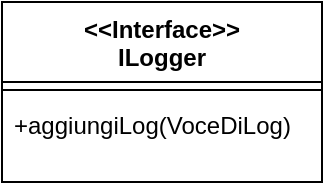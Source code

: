 <mxfile version="21.3.4" type="github">
  <diagram name="Page-1" id="nBlXPvtEvKySL4JXP5dd">
    <mxGraphModel dx="1355" dy="795" grid="1" gridSize="10" guides="1" tooltips="1" connect="1" arrows="1" fold="1" page="1" pageScale="1" pageWidth="827" pageHeight="1169" math="0" shadow="0">
      <root>
        <mxCell id="0" />
        <mxCell id="1" parent="0" />
        <mxCell id="z4WN6smfYebxxNH55LHP-1" value="&amp;lt;&amp;lt;Interface&amp;gt;&amp;gt;&lt;br&gt;ILogger" style="swimlane;fontStyle=1;align=center;verticalAlign=top;childLayout=stackLayout;horizontal=1;startSize=40;horizontalStack=0;resizeParent=1;resizeParentMax=0;resizeLast=0;collapsible=1;marginBottom=0;whiteSpace=wrap;html=1;" vertex="1" parent="1">
          <mxGeometry x="360" y="230" width="160" height="90" as="geometry" />
        </mxCell>
        <mxCell id="z4WN6smfYebxxNH55LHP-2" value="" style="line;strokeWidth=1;fillColor=none;align=left;verticalAlign=middle;spacingTop=-1;spacingLeft=3;spacingRight=3;rotatable=0;labelPosition=right;points=[];portConstraint=eastwest;strokeColor=inherit;" vertex="1" parent="z4WN6smfYebxxNH55LHP-1">
          <mxGeometry y="40" width="160" height="8" as="geometry" />
        </mxCell>
        <mxCell id="z4WN6smfYebxxNH55LHP-3" value="+aggiungiLog(VoceDiLog)" style="text;strokeColor=none;fillColor=none;align=left;verticalAlign=top;spacingLeft=4;spacingRight=4;overflow=hidden;rotatable=0;points=[[0,0.5],[1,0.5]];portConstraint=eastwest;whiteSpace=wrap;html=1;" vertex="1" parent="z4WN6smfYebxxNH55LHP-1">
          <mxGeometry y="48" width="160" height="42" as="geometry" />
        </mxCell>
      </root>
    </mxGraphModel>
  </diagram>
</mxfile>
